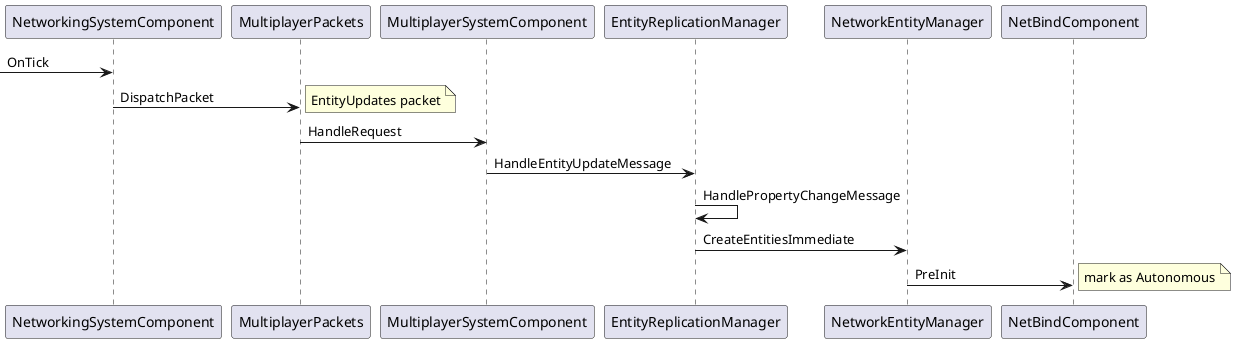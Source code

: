 @@startuml Replication

    -> NetworkingSystemComponent:OnTick    
    NetworkingSystemComponent -> MultiplayerPackets:DispatchPacket
    note right: EntityUpdates packet
    MultiplayerPackets -> MultiplayerSystemComponent:HandleRequest
    MultiplayerSystemComponent -> EntityReplicationManager:HandleEntityUpdateMessage
    EntityReplicationManager -> EntityReplicationManager:HandlePropertyChangeMessage
    EntityReplicationManager -> NetworkEntityManager:CreateEntitiesImmediate
    NetworkEntityManager -> NetBindComponent:PreInit
    note right: mark as Autonomous

@@enduml